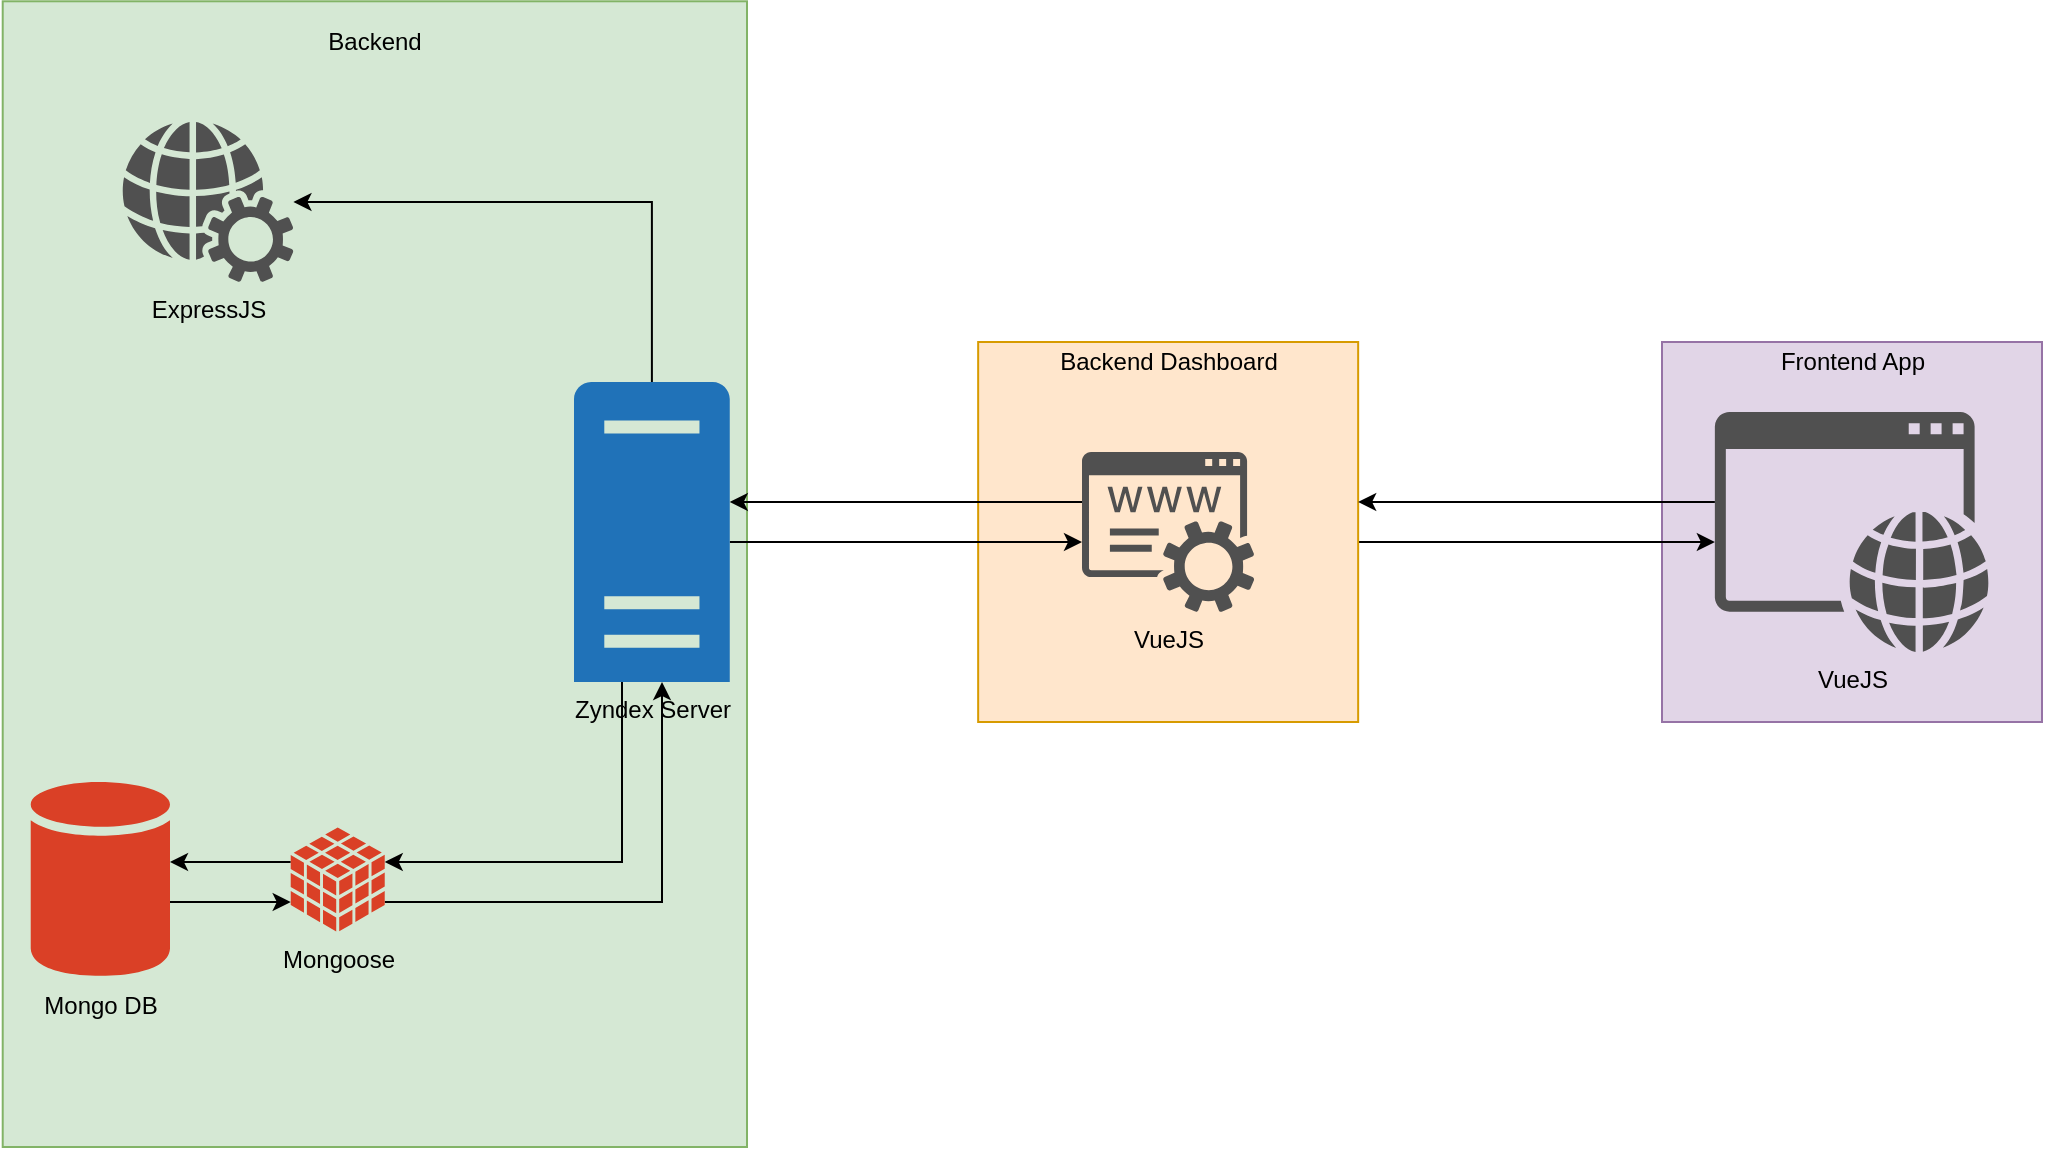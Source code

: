 <mxfile version="17.4.2" type="device"><diagram id="A65j1XSt5Y_9zBNp-tCS" name="Page-1"><mxGraphModel dx="1221" dy="811" grid="1" gridSize="10" guides="1" tooltips="1" connect="1" arrows="1" fold="1" page="1" pageScale="1" pageWidth="850" pageHeight="1100" background="none" math="0" shadow="0"><root><mxCell id="0"/><mxCell id="1" parent="0"/><mxCell id="1V8kQ-8DNgJznv4xvK_B-52" value="" style="group" vertex="1" connectable="0" parent="1"><mxGeometry x="930" y="200" width="190.0" height="190" as="geometry"/></mxCell><mxCell id="1V8kQ-8DNgJznv4xvK_B-49" value="" style="whiteSpace=wrap;html=1;aspect=fixed;fillColor=#e1d5e7;strokeColor=#9673a6;" vertex="1" parent="1V8kQ-8DNgJznv4xvK_B-52"><mxGeometry x="2.274e-13" width="190" height="190" as="geometry"/></mxCell><mxCell id="1V8kQ-8DNgJznv4xvK_B-45" value="VueJS" style="sketch=0;pointerEvents=1;shadow=0;dashed=0;html=1;strokeColor=none;fillColor=#505050;labelPosition=center;verticalLabelPosition=bottom;verticalAlign=top;outlineConnect=0;align=center;shape=mxgraph.office.concepts.application_web;" vertex="1" parent="1V8kQ-8DNgJznv4xvK_B-52"><mxGeometry x="26.43" y="35" width="137.14" height="120" as="geometry"/></mxCell><mxCell id="1V8kQ-8DNgJznv4xvK_B-50" value="Frontend App" style="text;html=1;align=center;verticalAlign=middle;resizable=0;points=[];autosize=1;strokeColor=none;fillColor=none;" vertex="1" parent="1V8kQ-8DNgJznv4xvK_B-52"><mxGeometry x="50" width="90" height="20" as="geometry"/></mxCell><mxCell id="1V8kQ-8DNgJznv4xvK_B-46" style="edgeStyle=orthogonalEdgeStyle;rounded=0;orthogonalLoop=1;jettySize=auto;html=1;" edge="1" parent="1" source="1V8kQ-8DNgJznv4xvK_B-27" target="1V8kQ-8DNgJznv4xvK_B-45"><mxGeometry relative="1" as="geometry"><Array as="points"><mxPoint x="890" y="300"/><mxPoint x="890" y="300"/></Array></mxGeometry></mxCell><mxCell id="1V8kQ-8DNgJznv4xvK_B-27" value="" style="whiteSpace=wrap;html=1;aspect=fixed;fillColor=#ffe6cc;strokeColor=#d79b00;" vertex="1" parent="1"><mxGeometry x="588.08" y="200" width="190" height="190" as="geometry"/></mxCell><mxCell id="1V8kQ-8DNgJznv4xvK_B-25" value="" style="rounded=0;whiteSpace=wrap;html=1;rotation=90;fillColor=#d5e8d4;strokeColor=#82b366;" vertex="1" parent="1"><mxGeometry y="130" width="572.86" height="372.15" as="geometry"/></mxCell><mxCell id="1V8kQ-8DNgJznv4xvK_B-13" style="edgeStyle=orthogonalEdgeStyle;rounded=0;orthogonalLoop=1;jettySize=auto;html=1;" edge="1" parent="1" source="1V8kQ-8DNgJznv4xvK_B-9" target="1V8kQ-8DNgJznv4xvK_B-11"><mxGeometry relative="1" as="geometry"><Array as="points"><mxPoint x="410" y="460"/></Array></mxGeometry></mxCell><mxCell id="1V8kQ-8DNgJznv4xvK_B-20" style="edgeStyle=orthogonalEdgeStyle;rounded=0;orthogonalLoop=1;jettySize=auto;html=1;" edge="1" parent="1" source="1V8kQ-8DNgJznv4xvK_B-9" target="1V8kQ-8DNgJznv4xvK_B-19"><mxGeometry relative="1" as="geometry"><Array as="points"><mxPoint x="540" y="300"/><mxPoint x="540" y="300"/></Array></mxGeometry></mxCell><mxCell id="1V8kQ-8DNgJznv4xvK_B-24" style="edgeStyle=orthogonalEdgeStyle;rounded=0;orthogonalLoop=1;jettySize=auto;html=1;" edge="1" parent="1" source="1V8kQ-8DNgJznv4xvK_B-9" target="1V8kQ-8DNgJznv4xvK_B-21"><mxGeometry relative="1" as="geometry"><Array as="points"><mxPoint x="425" y="130"/></Array></mxGeometry></mxCell><mxCell id="1V8kQ-8DNgJznv4xvK_B-9" value="Zyndex Server" style="sketch=0;pointerEvents=1;shadow=0;dashed=0;html=1;strokeColor=none;labelPosition=center;verticalLabelPosition=bottom;verticalAlign=top;outlineConnect=0;align=center;shape=mxgraph.office.servers.physical_host;fillColor=#2072B8;" vertex="1" parent="1"><mxGeometry x="386" y="220" width="77.88" height="150" as="geometry"/></mxCell><mxCell id="1V8kQ-8DNgJznv4xvK_B-18" style="edgeStyle=orthogonalEdgeStyle;rounded=0;orthogonalLoop=1;jettySize=auto;html=1;" edge="1" parent="1" source="1V8kQ-8DNgJznv4xvK_B-11" target="1V8kQ-8DNgJznv4xvK_B-14"><mxGeometry relative="1" as="geometry"><Array as="points"><mxPoint x="220" y="460"/><mxPoint x="220" y="460"/></Array></mxGeometry></mxCell><mxCell id="1V8kQ-8DNgJznv4xvK_B-32" style="edgeStyle=orthogonalEdgeStyle;rounded=0;orthogonalLoop=1;jettySize=auto;html=1;" edge="1" parent="1" source="1V8kQ-8DNgJznv4xvK_B-11" target="1V8kQ-8DNgJznv4xvK_B-9"><mxGeometry relative="1" as="geometry"><Array as="points"><mxPoint x="430" y="480"/></Array></mxGeometry></mxCell><mxCell id="1V8kQ-8DNgJznv4xvK_B-11" value="Mongoose" style="sketch=0;shadow=0;dashed=0;html=1;strokeColor=none;labelPosition=center;verticalLabelPosition=bottom;verticalAlign=top;outlineConnect=0;align=center;shape=mxgraph.office.databases.database_cube;fillColor=#DA4026;" vertex="1" parent="1"><mxGeometry x="244.36" y="442.75" width="47" height="52" as="geometry"/></mxCell><mxCell id="1V8kQ-8DNgJznv4xvK_B-31" style="edgeStyle=orthogonalEdgeStyle;rounded=0;orthogonalLoop=1;jettySize=auto;html=1;" edge="1" parent="1" source="1V8kQ-8DNgJznv4xvK_B-14" target="1V8kQ-8DNgJznv4xvK_B-11"><mxGeometry relative="1" as="geometry"><Array as="points"><mxPoint x="210" y="480"/><mxPoint x="210" y="480"/></Array></mxGeometry></mxCell><mxCell id="1V8kQ-8DNgJznv4xvK_B-14" value="Mongo DB" style="sketch=0;shadow=0;dashed=0;html=1;strokeColor=none;labelPosition=center;verticalLabelPosition=bottom;verticalAlign=top;outlineConnect=0;align=center;shape=mxgraph.office.databases.database;fillColor=#DA4026;" vertex="1" parent="1"><mxGeometry x="114.36" y="420" width="69.64" height="97.5" as="geometry"/></mxCell><mxCell id="1V8kQ-8DNgJznv4xvK_B-29" style="edgeStyle=orthogonalEdgeStyle;rounded=0;orthogonalLoop=1;jettySize=auto;html=1;" edge="1" parent="1" source="1V8kQ-8DNgJznv4xvK_B-19" target="1V8kQ-8DNgJznv4xvK_B-9"><mxGeometry relative="1" as="geometry"><Array as="points"><mxPoint x="570" y="280"/><mxPoint x="570" y="280"/></Array></mxGeometry></mxCell><mxCell id="1V8kQ-8DNgJznv4xvK_B-19" value="VueJS" style="sketch=0;pointerEvents=1;shadow=0;dashed=0;html=1;strokeColor=none;fillColor=#505050;labelPosition=center;verticalLabelPosition=bottom;verticalAlign=top;outlineConnect=0;align=center;shape=mxgraph.office.services.registrar_service;" vertex="1" parent="1"><mxGeometry x="640" y="255" width="86.15" height="80" as="geometry"/></mxCell><mxCell id="1V8kQ-8DNgJznv4xvK_B-21" value="ExpressJS" style="sketch=0;pointerEvents=1;shadow=0;dashed=0;html=1;strokeColor=none;fillColor=#505050;labelPosition=center;verticalLabelPosition=bottom;verticalAlign=top;outlineConnect=0;align=center;shape=mxgraph.office.services.web_services;" vertex="1" parent="1"><mxGeometry x="160" y="90" width="85.71" height="80" as="geometry"/></mxCell><mxCell id="1V8kQ-8DNgJznv4xvK_B-26" value="Backend" style="text;html=1;align=center;verticalAlign=middle;resizable=0;points=[];autosize=1;strokeColor=none;fillColor=none;" vertex="1" parent="1"><mxGeometry x="256.43" y="40" width="60" height="20" as="geometry"/></mxCell><mxCell id="1V8kQ-8DNgJznv4xvK_B-28" value="Backend Dashboard" style="text;html=1;align=center;verticalAlign=middle;resizable=0;points=[];autosize=1;strokeColor=none;fillColor=none;" vertex="1" parent="1"><mxGeometry x="623.08" y="200" width="120" height="20" as="geometry"/></mxCell><mxCell id="1V8kQ-8DNgJznv4xvK_B-47" style="edgeStyle=orthogonalEdgeStyle;rounded=0;orthogonalLoop=1;jettySize=auto;html=1;" edge="1" parent="1" source="1V8kQ-8DNgJznv4xvK_B-45" target="1V8kQ-8DNgJznv4xvK_B-27"><mxGeometry relative="1" as="geometry"><Array as="points"><mxPoint x="940" y="280"/><mxPoint x="940" y="280"/></Array></mxGeometry></mxCell></root></mxGraphModel></diagram></mxfile>